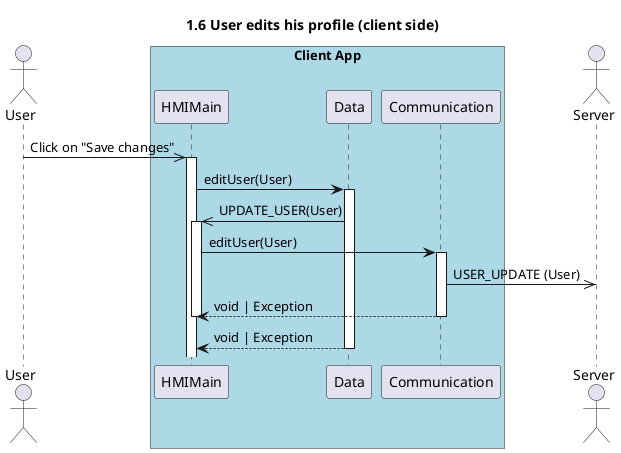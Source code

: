 @startuml 1.6 User edits his profile (client side)
title 1.6 User edits his profile (client side)

actor "User" as user
box "Client App" #LightBlue
    participant "HMIMain" as hmi
    participant "Data" as data
    participant "Communication" as com
end box
actor "Server" as server

user ->> hmi++: Click on "Save changes"
hmi->data++: editUser(User)
data->>hmi++: UPDATE_USER(User)
hmi->com++: editUser(User)
com->>server: USER_UPDATE (User)
com-->hmi: void | Exception
deactivate hmi
deactivate com
return void | Exception
@enduml
